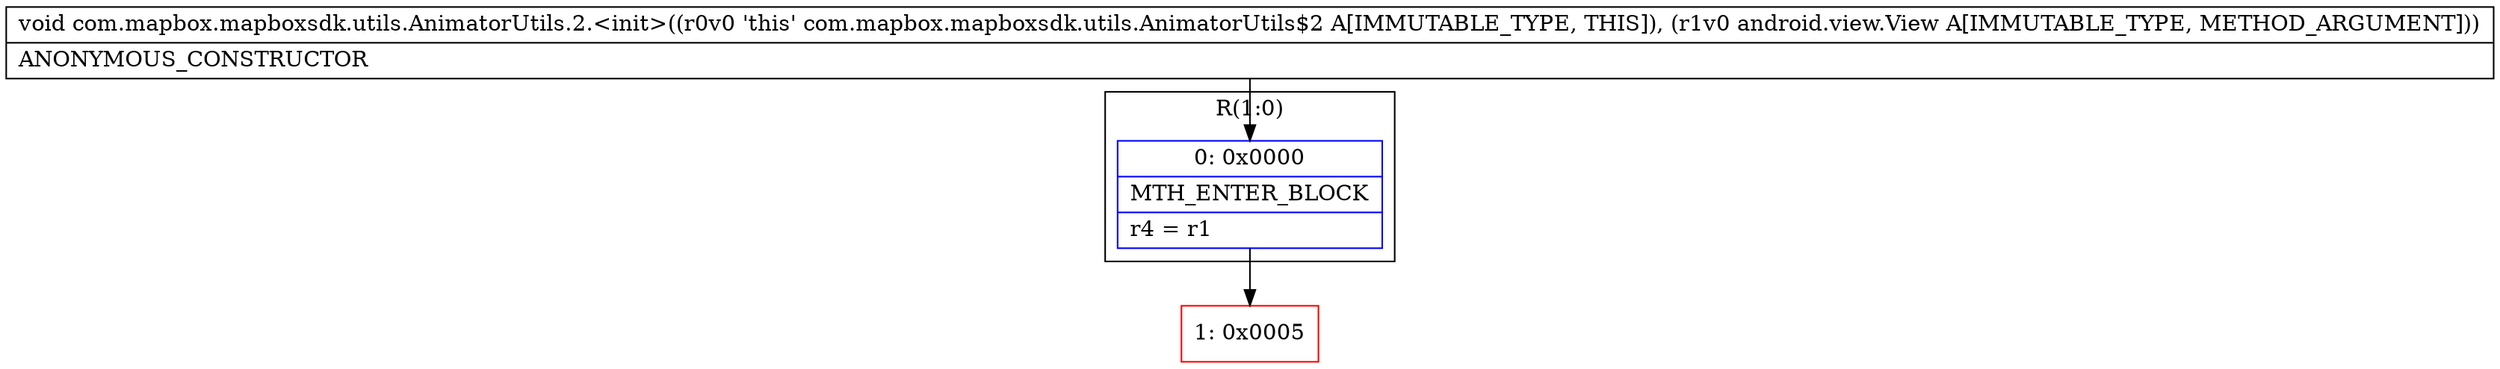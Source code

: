 digraph "CFG forcom.mapbox.mapboxsdk.utils.AnimatorUtils.2.\<init\>(Landroid\/view\/View;)V" {
subgraph cluster_Region_2120245868 {
label = "R(1:0)";
node [shape=record,color=blue];
Node_0 [shape=record,label="{0\:\ 0x0000|MTH_ENTER_BLOCK\l|r4 = r1\l}"];
}
Node_1 [shape=record,color=red,label="{1\:\ 0x0005}"];
MethodNode[shape=record,label="{void com.mapbox.mapboxsdk.utils.AnimatorUtils.2.\<init\>((r0v0 'this' com.mapbox.mapboxsdk.utils.AnimatorUtils$2 A[IMMUTABLE_TYPE, THIS]), (r1v0 android.view.View A[IMMUTABLE_TYPE, METHOD_ARGUMENT]))  | ANONYMOUS_CONSTRUCTOR\l}"];
MethodNode -> Node_0;
Node_0 -> Node_1;
}

